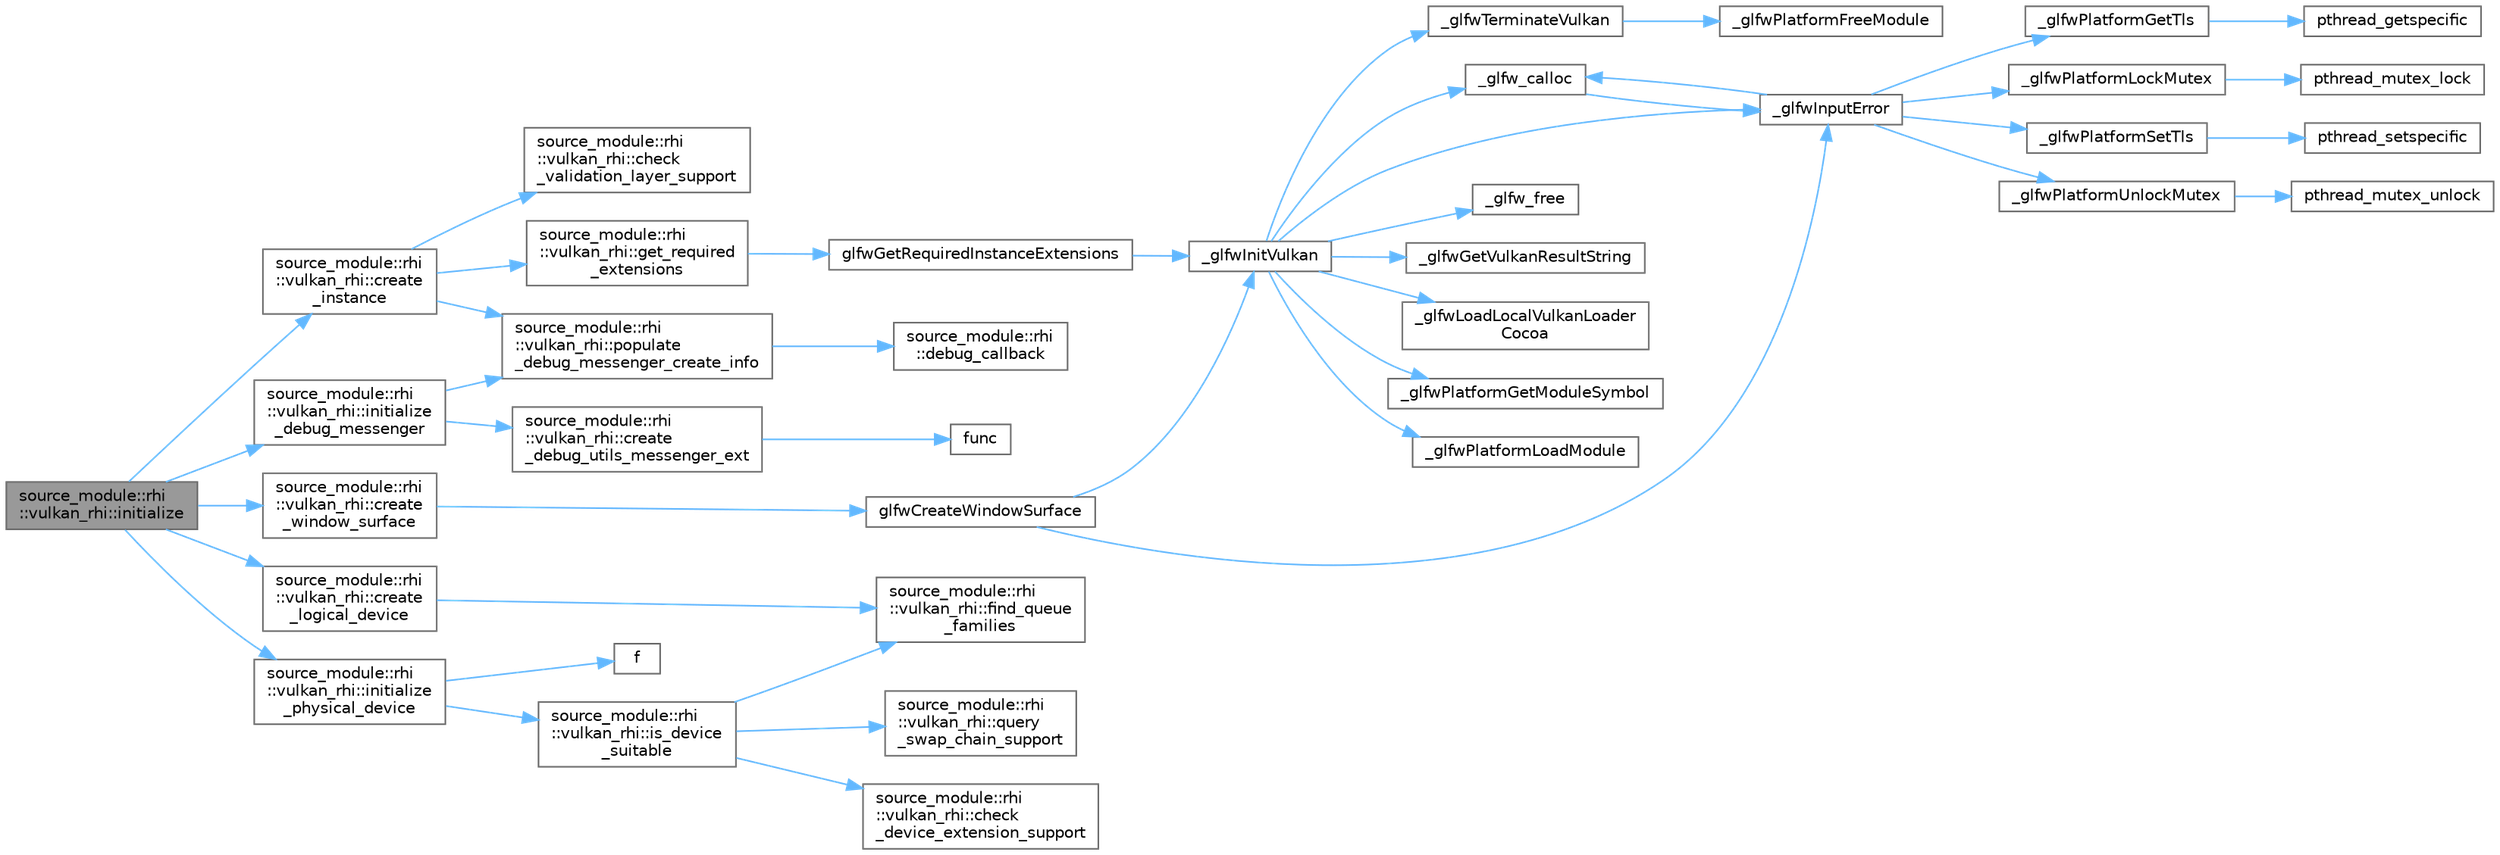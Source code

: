 digraph "source_module::rhi::vulkan_rhi::initialize"
{
 // LATEX_PDF_SIZE
  bgcolor="transparent";
  edge [fontname=Helvetica,fontsize=10,labelfontname=Helvetica,labelfontsize=10];
  node [fontname=Helvetica,fontsize=10,shape=box,height=0.2,width=0.4];
  rankdir="LR";
  Node1 [id="Node000001",label="source_module::rhi\l::vulkan_rhi::initialize",height=0.2,width=0.4,color="gray40", fillcolor="grey60", style="filled", fontcolor="black",tooltip=" "];
  Node1 -> Node2 [id="edge43_Node000001_Node000002",color="steelblue1",style="solid",tooltip=" "];
  Node2 [id="Node000002",label="source_module::rhi\l::vulkan_rhi::create\l_instance",height=0.2,width=0.4,color="grey40", fillcolor="white", style="filled",URL="$classsource__module_1_1rhi_1_1vulkan__rhi.html#ae2305c5d67228ab1ee237c5ee57a5f85",tooltip=" "];
  Node2 -> Node3 [id="edge44_Node000002_Node000003",color="steelblue1",style="solid",tooltip=" "];
  Node3 [id="Node000003",label="source_module::rhi\l::vulkan_rhi::check\l_validation_layer_support",height=0.2,width=0.4,color="grey40", fillcolor="white", style="filled",URL="$classsource__module_1_1rhi_1_1vulkan__rhi.html#aef0a081e08ac29b9f5980e9b504bd68d",tooltip=" "];
  Node2 -> Node4 [id="edge45_Node000002_Node000004",color="steelblue1",style="solid",tooltip=" "];
  Node4 [id="Node000004",label="source_module::rhi\l::vulkan_rhi::get_required\l_extensions",height=0.2,width=0.4,color="grey40", fillcolor="white", style="filled",URL="$classsource__module_1_1rhi_1_1vulkan__rhi.html#ad5e9abb088f2800fff4956646f884114",tooltip=" "];
  Node4 -> Node5 [id="edge46_Node000004_Node000005",color="steelblue1",style="solid",tooltip=" "];
  Node5 [id="Node000005",label="glfwGetRequiredInstanceExtensions",height=0.2,width=0.4,color="grey40", fillcolor="white", style="filled",URL="$group__vulkan.html#gada152edc5bbbd0c2138728878632fd9c",tooltip="Returns the Vulkan instance extensions required by GLFW."];
  Node5 -> Node6 [id="edge47_Node000005_Node000006",color="steelblue1",style="solid",tooltip=" "];
  Node6 [id="Node000006",label="_glfwInitVulkan",height=0.2,width=0.4,color="grey40", fillcolor="white", style="filled",URL="$vulkan_8c.html#a3e82e6d9f82e3052943978e803bccef5",tooltip=" "];
  Node6 -> Node7 [id="edge48_Node000006_Node000007",color="steelblue1",style="solid",tooltip=" "];
  Node7 [id="Node000007",label="_glfw_calloc",height=0.2,width=0.4,color="grey40", fillcolor="white", style="filled",URL="$glfw_2src_2init_8c.html#a88a6e01ef5c1245a6d2a5e62b02e5678",tooltip=" "];
  Node7 -> Node8 [id="edge49_Node000007_Node000008",color="steelblue1",style="solid",tooltip=" "];
  Node8 [id="Node000008",label="_glfwInputError",height=0.2,width=0.4,color="grey40", fillcolor="white", style="filled",URL="$glfw_2src_2init_8c.html#a3287b282ec57a4a89127ae51f49f10f5",tooltip=" "];
  Node8 -> Node7 [id="edge50_Node000008_Node000007",color="steelblue1",style="solid",tooltip=" "];
  Node8 -> Node9 [id="edge51_Node000008_Node000009",color="steelblue1",style="solid",tooltip=" "];
  Node9 [id="Node000009",label="_glfwPlatformGetTls",height=0.2,width=0.4,color="grey40", fillcolor="white", style="filled",URL="$posix__thread_8c.html#a7d2f6e8ecd2e06f2e86d9446d642bd00",tooltip=" "];
  Node9 -> Node10 [id="edge52_Node000009_Node000010",color="steelblue1",style="solid",tooltip=" "];
  Node10 [id="Node000010",label="pthread_getspecific",height=0.2,width=0.4,color="grey40", fillcolor="white", style="filled",URL="$pthread__minport__windows_8h.html#ab064e0f7c4c8e199c99a7617c924931b",tooltip=" "];
  Node8 -> Node11 [id="edge53_Node000008_Node000011",color="steelblue1",style="solid",tooltip=" "];
  Node11 [id="Node000011",label="_glfwPlatformLockMutex",height=0.2,width=0.4,color="grey40", fillcolor="white", style="filled",URL="$posix__thread_8c.html#a2677e4d211fbe9b2dc96d16e91c98930",tooltip=" "];
  Node11 -> Node12 [id="edge54_Node000011_Node000012",color="steelblue1",style="solid",tooltip=" "];
  Node12 [id="Node000012",label="pthread_mutex_lock",height=0.2,width=0.4,color="grey40", fillcolor="white", style="filled",URL="$pthread__minport__windows_8h.html#ac24005266439bc710f8d85235c0c9213",tooltip=" "];
  Node8 -> Node13 [id="edge55_Node000008_Node000013",color="steelblue1",style="solid",tooltip=" "];
  Node13 [id="Node000013",label="_glfwPlatformSetTls",height=0.2,width=0.4,color="grey40", fillcolor="white", style="filled",URL="$posix__thread_8c.html#a302f48b6d4dba6b3579449d8a43cfae7",tooltip=" "];
  Node13 -> Node14 [id="edge56_Node000013_Node000014",color="steelblue1",style="solid",tooltip=" "];
  Node14 [id="Node000014",label="pthread_setspecific",height=0.2,width=0.4,color="grey40", fillcolor="white", style="filled",URL="$pthread__minport__windows_8h.html#a0dbd17094cde9a462d8e04a0741595b2",tooltip=" "];
  Node8 -> Node15 [id="edge57_Node000008_Node000015",color="steelblue1",style="solid",tooltip=" "];
  Node15 [id="Node000015",label="_glfwPlatformUnlockMutex",height=0.2,width=0.4,color="grey40", fillcolor="white", style="filled",URL="$posix__thread_8c.html#a8b7744446237b1c292ba8a0b9d5e7f90",tooltip=" "];
  Node15 -> Node16 [id="edge58_Node000015_Node000016",color="steelblue1",style="solid",tooltip=" "];
  Node16 [id="Node000016",label="pthread_mutex_unlock",height=0.2,width=0.4,color="grey40", fillcolor="white", style="filled",URL="$pthread__minport__windows_8h.html#a9ebcb4bbf90f780d17be7acd63b0e92f",tooltip=" "];
  Node6 -> Node17 [id="edge59_Node000006_Node000017",color="steelblue1",style="solid",tooltip=" "];
  Node17 [id="Node000017",label="_glfw_free",height=0.2,width=0.4,color="grey40", fillcolor="white", style="filled",URL="$glfw_2src_2init_8c.html#abcf72962b101a8a5c539da1a278b0e9e",tooltip=" "];
  Node6 -> Node18 [id="edge60_Node000006_Node000018",color="steelblue1",style="solid",tooltip=" "];
  Node18 [id="Node000018",label="_glfwGetVulkanResultString",height=0.2,width=0.4,color="grey40", fillcolor="white", style="filled",URL="$vulkan_8c.html#ab14639f4be2f5aff158fe8a0b8e76bd1",tooltip=" "];
  Node6 -> Node8 [id="edge61_Node000006_Node000008",color="steelblue1",style="solid",tooltip=" "];
  Node6 -> Node19 [id="edge62_Node000006_Node000019",color="steelblue1",style="solid",tooltip=" "];
  Node19 [id="Node000019",label="_glfwLoadLocalVulkanLoader\lCocoa",height=0.2,width=0.4,color="grey40", fillcolor="white", style="filled",URL="$cocoa__platform_8h.html#aae27db5787ba23731142b93e075aee37",tooltip=" "];
  Node6 -> Node20 [id="edge63_Node000006_Node000020",color="steelblue1",style="solid",tooltip=" "];
  Node20 [id="Node000020",label="_glfwPlatformGetModuleSymbol",height=0.2,width=0.4,color="grey40", fillcolor="white", style="filled",URL="$posix__module_8c.html#a370840ea8f3f1016d07030f7a06bf36e",tooltip=" "];
  Node6 -> Node21 [id="edge64_Node000006_Node000021",color="steelblue1",style="solid",tooltip=" "];
  Node21 [id="Node000021",label="_glfwPlatformLoadModule",height=0.2,width=0.4,color="grey40", fillcolor="white", style="filled",URL="$posix__module_8c.html#a9bbfdfd02a8c3e4c4ce540bf277ebbb7",tooltip=" "];
  Node6 -> Node22 [id="edge65_Node000006_Node000022",color="steelblue1",style="solid",tooltip=" "];
  Node22 [id="Node000022",label="_glfwTerminateVulkan",height=0.2,width=0.4,color="grey40", fillcolor="white", style="filled",URL="$vulkan_8c.html#a7e9f009f4edffd3f2c938045981f13f1",tooltip=" "];
  Node22 -> Node23 [id="edge66_Node000022_Node000023",color="steelblue1",style="solid",tooltip=" "];
  Node23 [id="Node000023",label="_glfwPlatformFreeModule",height=0.2,width=0.4,color="grey40", fillcolor="white", style="filled",URL="$posix__module_8c.html#ad4b9e48b150850f6ee00874f85036715",tooltip=" "];
  Node2 -> Node24 [id="edge67_Node000002_Node000024",color="steelblue1",style="solid",tooltip=" "];
  Node24 [id="Node000024",label="source_module::rhi\l::vulkan_rhi::populate\l_debug_messenger_create_info",height=0.2,width=0.4,color="grey40", fillcolor="white", style="filled",URL="$classsource__module_1_1rhi_1_1vulkan__rhi.html#a3249e07ee92868debad938367d234748",tooltip=" "];
  Node24 -> Node25 [id="edge68_Node000024_Node000025",color="steelblue1",style="solid",tooltip=" "];
  Node25 [id="Node000025",label="source_module::rhi\l::debug_callback",height=0.2,width=0.4,color="grey40", fillcolor="white", style="filled",URL="$namespacesource__module_1_1rhi.html#a4b4179508d09bd5758433e388cdf101c",tooltip=" "];
  Node1 -> Node26 [id="edge69_Node000001_Node000026",color="steelblue1",style="solid",tooltip=" "];
  Node26 [id="Node000026",label="source_module::rhi\l::vulkan_rhi::create\l_logical_device",height=0.2,width=0.4,color="grey40", fillcolor="white", style="filled",URL="$classsource__module_1_1rhi_1_1vulkan__rhi.html#a8482e26765d9b2dc1c20bc183e110414",tooltip=" "];
  Node26 -> Node27 [id="edge70_Node000026_Node000027",color="steelblue1",style="solid",tooltip=" "];
  Node27 [id="Node000027",label="source_module::rhi\l::vulkan_rhi::find_queue\l_families",height=0.2,width=0.4,color="grey40", fillcolor="white", style="filled",URL="$classsource__module_1_1rhi_1_1vulkan__rhi.html#aa34bcfb00ae4bf3d5381eb17665419c0",tooltip=" "];
  Node1 -> Node28 [id="edge71_Node000001_Node000028",color="steelblue1",style="solid",tooltip=" "];
  Node28 [id="Node000028",label="source_module::rhi\l::vulkan_rhi::create\l_window_surface",height=0.2,width=0.4,color="grey40", fillcolor="white", style="filled",URL="$classsource__module_1_1rhi_1_1vulkan__rhi.html#acf9608911fa3eb54c447c94f5b515b75",tooltip=" "];
  Node28 -> Node29 [id="edge72_Node000028_Node000029",color="steelblue1",style="solid",tooltip=" "];
  Node29 [id="Node000029",label="glfwCreateWindowSurface",height=0.2,width=0.4,color="grey40", fillcolor="white", style="filled",URL="$vulkan_8c.html#a5a47c783767442b8b8e9ab3cf2e4959b",tooltip=" "];
  Node29 -> Node6 [id="edge73_Node000029_Node000006",color="steelblue1",style="solid",tooltip=" "];
  Node29 -> Node8 [id="edge74_Node000029_Node000008",color="steelblue1",style="solid",tooltip=" "];
  Node1 -> Node30 [id="edge75_Node000001_Node000030",color="steelblue1",style="solid",tooltip=" "];
  Node30 [id="Node000030",label="source_module::rhi\l::vulkan_rhi::initialize\l_debug_messenger",height=0.2,width=0.4,color="grey40", fillcolor="white", style="filled",URL="$classsource__module_1_1rhi_1_1vulkan__rhi.html#a24bfbafd71e266245b09412212080f61",tooltip=" "];
  Node30 -> Node31 [id="edge76_Node000030_Node000031",color="steelblue1",style="solid",tooltip=" "];
  Node31 [id="Node000031",label="source_module::rhi\l::vulkan_rhi::create\l_debug_utils_messenger_ext",height=0.2,width=0.4,color="grey40", fillcolor="white", style="filled",URL="$classsource__module_1_1rhi_1_1vulkan__rhi.html#aa2a30b607acaa939809b8eeb1290b5a6",tooltip=" "];
  Node31 -> Node32 [id="edge77_Node000031_Node000032",color="steelblue1",style="solid",tooltip=" "];
  Node32 [id="Node000032",label="func",height=0.2,width=0.4,color="grey40", fillcolor="white", style="filled",URL="$benchmarks_2async__task_2async__task_8hpp.html#abce53bb5cc1ee70cdc013fd9b93547eb",tooltip=" "];
  Node30 -> Node24 [id="edge78_Node000030_Node000024",color="steelblue1",style="solid",tooltip=" "];
  Node1 -> Node33 [id="edge79_Node000001_Node000033",color="steelblue1",style="solid",tooltip=" "];
  Node33 [id="Node000033",label="source_module::rhi\l::vulkan_rhi::initialize\l_physical_device",height=0.2,width=0.4,color="grey40", fillcolor="white", style="filled",URL="$classsource__module_1_1rhi_1_1vulkan__rhi.html#a876e07248938f83c2692c43b55855f5d",tooltip=" "];
  Node33 -> Node34 [id="edge80_Node000033_Node000034",color="steelblue1",style="solid",tooltip=" "];
  Node34 [id="Node000034",label="f",height=0.2,width=0.4,color="grey40", fillcolor="white", style="filled",URL="$cxx11__tensor__map_8cpp.html#a7f507fea02198f6cb81c86640c7b1a4e",tooltip=" "];
  Node33 -> Node35 [id="edge81_Node000033_Node000035",color="steelblue1",style="solid",tooltip=" "];
  Node35 [id="Node000035",label="source_module::rhi\l::vulkan_rhi::is_device\l_suitable",height=0.2,width=0.4,color="grey40", fillcolor="white", style="filled",URL="$classsource__module_1_1rhi_1_1vulkan__rhi.html#aed9352946cc8b5f362695e15f8675c26",tooltip=" "];
  Node35 -> Node36 [id="edge82_Node000035_Node000036",color="steelblue1",style="solid",tooltip=" "];
  Node36 [id="Node000036",label="source_module::rhi\l::vulkan_rhi::check\l_device_extension_support",height=0.2,width=0.4,color="grey40", fillcolor="white", style="filled",URL="$classsource__module_1_1rhi_1_1vulkan__rhi.html#ae35950ddac6856b4167d4605f65b9bbd",tooltip=" "];
  Node35 -> Node27 [id="edge83_Node000035_Node000027",color="steelblue1",style="solid",tooltip=" "];
  Node35 -> Node37 [id="edge84_Node000035_Node000037",color="steelblue1",style="solid",tooltip=" "];
  Node37 [id="Node000037",label="source_module::rhi\l::vulkan_rhi::query\l_swap_chain_support",height=0.2,width=0.4,color="grey40", fillcolor="white", style="filled",URL="$classsource__module_1_1rhi_1_1vulkan__rhi.html#a95f8d5e54cf8ddc0a749acfbc6592f37",tooltip=" "];
}

